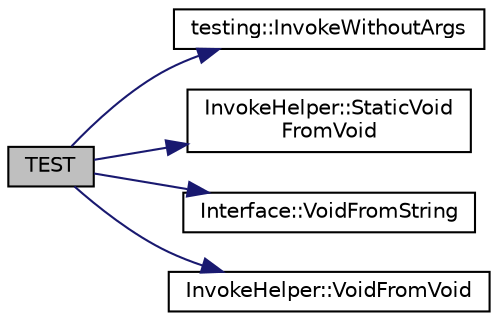digraph "TEST"
{
 // LATEX_PDF_SIZE
  bgcolor="transparent";
  edge [fontname="Helvetica",fontsize="10",labelfontname="Helvetica",labelfontsize="10"];
  node [fontname="Helvetica",fontsize="10",shape=record];
  rankdir="LR";
  Node1 [label="TEST",height=0.2,width=0.4,color="black", fillcolor="grey75", style="filled", fontcolor="black",tooltip=" "];
  Node1 -> Node2 [color="midnightblue",fontsize="10",style="solid",fontname="Helvetica"];
  Node2 [label="testing::InvokeWithoutArgs",height=0.2,width=0.4,color="black",URL="$namespacetesting.html#ac4012b489848d54bb89a9998d19a1d21",tooltip=" "];
  Node1 -> Node3 [color="midnightblue",fontsize="10",style="solid",fontname="Helvetica"];
  Node3 [label="InvokeHelper::StaticVoid\lFromVoid",height=0.2,width=0.4,color="black",URL="$classInvokeHelper.html#ae96b5bd7c4fa328d0a87bc986f135fe8",tooltip=" "];
  Node1 -> Node4 [color="midnightblue",fontsize="10",style="solid",fontname="Helvetica"];
  Node4 [label="Interface::VoidFromString",height=0.2,width=0.4,color="black",URL="$classInterface.html#a65d6ae604e7e9a513aec72c9c94e0b97",tooltip=" "];
  Node1 -> Node5 [color="midnightblue",fontsize="10",style="solid",fontname="Helvetica"];
  Node5 [label="InvokeHelper::VoidFromVoid",height=0.2,width=0.4,color="black",URL="$classInvokeHelper.html#a6371bcb64a8f01093f6fdef60776a031",tooltip=" "];
}
